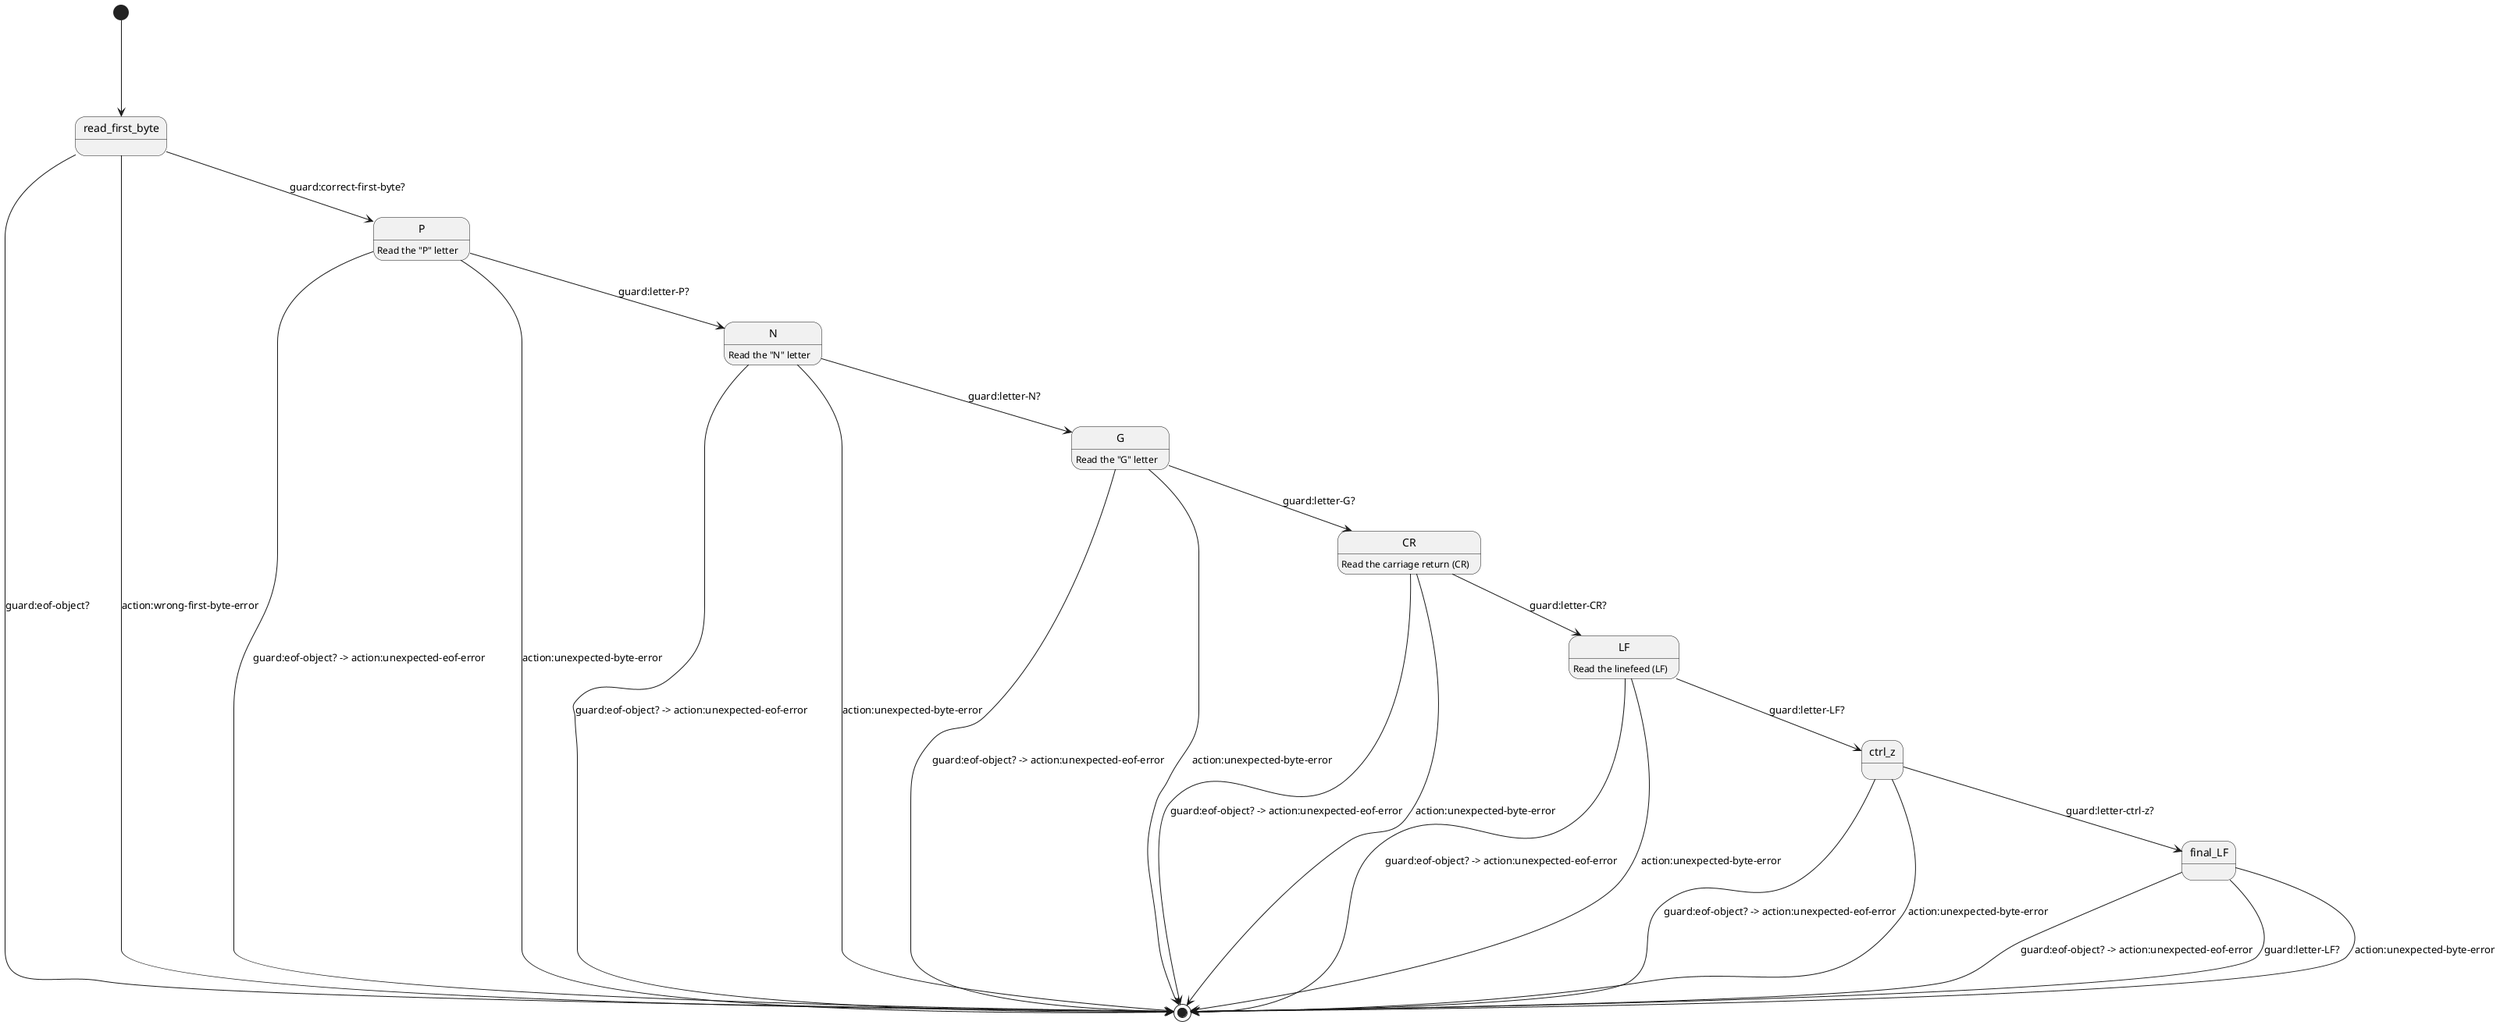 @startuml
[*] ---> read_first_byte

read_first_byte --> [*]: guard:eof-object?
read_first_byte -down-> P: guard:correct-first-byte?
read_first_byte --> [*]: action:wrong-first-byte-error

P: Read the "P" letter
P --> [*]: guard:eof-object? -> action:unexpected-eof-error
P -down-> N: guard:letter-P?
P --> [*]: action:unexpected-byte-error

N: Read the "N" letter
N --> [*]: guard:eof-object? -> action:unexpected-eof-error
N -down-> G: guard:letter-N?
N --> [*]: action:unexpected-byte-error

G: Read the "G" letter
G --> [*]: guard:eof-object? -> action:unexpected-eof-error
G -down-> CR: guard:letter-G?
G --> [*]: action:unexpected-byte-error

CR: Read the carriage return (CR)
CR ---> [*]: guard:eof-object? -> action:unexpected-eof-error
CR -down-> LF: guard:letter-CR?
CR --> [*]: action:unexpected-byte-error

LF: Read the linefeed (LF)
LF ---> [*]: guard:eof-object? -> action:unexpected-eof-error
LF -down-> ctrl_z: guard:letter-LF?
LF ---> [*]: action:unexpected-byte-error

ctrl_z --> [*]: guard:eof-object? -> action:unexpected-eof-error
ctrl_z -down-> final_LF: guard:letter-ctrl-z?
ctrl_z --> [*]: action:unexpected-byte-error

final_LF ---> [*]: guard:eof-object? -> action:unexpected-eof-error
final_LF -down-> [*]: guard:letter-LF?
final_LF ---> [*]: action:unexpected-byte-error
@enduml
